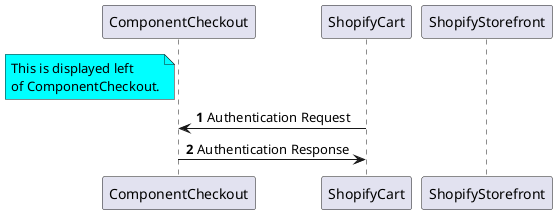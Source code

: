 @startuml

/' Refference: http://plantuml.com/guide '/
/' Online Editor: https://plantuml-editor.kkeisuke.com/ '/

participant ComponentCheckout
note left of ComponentCheckout #aqua
This is displayed left 
of ComponentCheckout.
end note
participant ShopifyCart
participant ShopifyStorefront


autonumber
ShopifyCart -> ComponentCheckout : Authentication Request
ShopifyCart <- ComponentCheckout : Authentication Response
@enduml